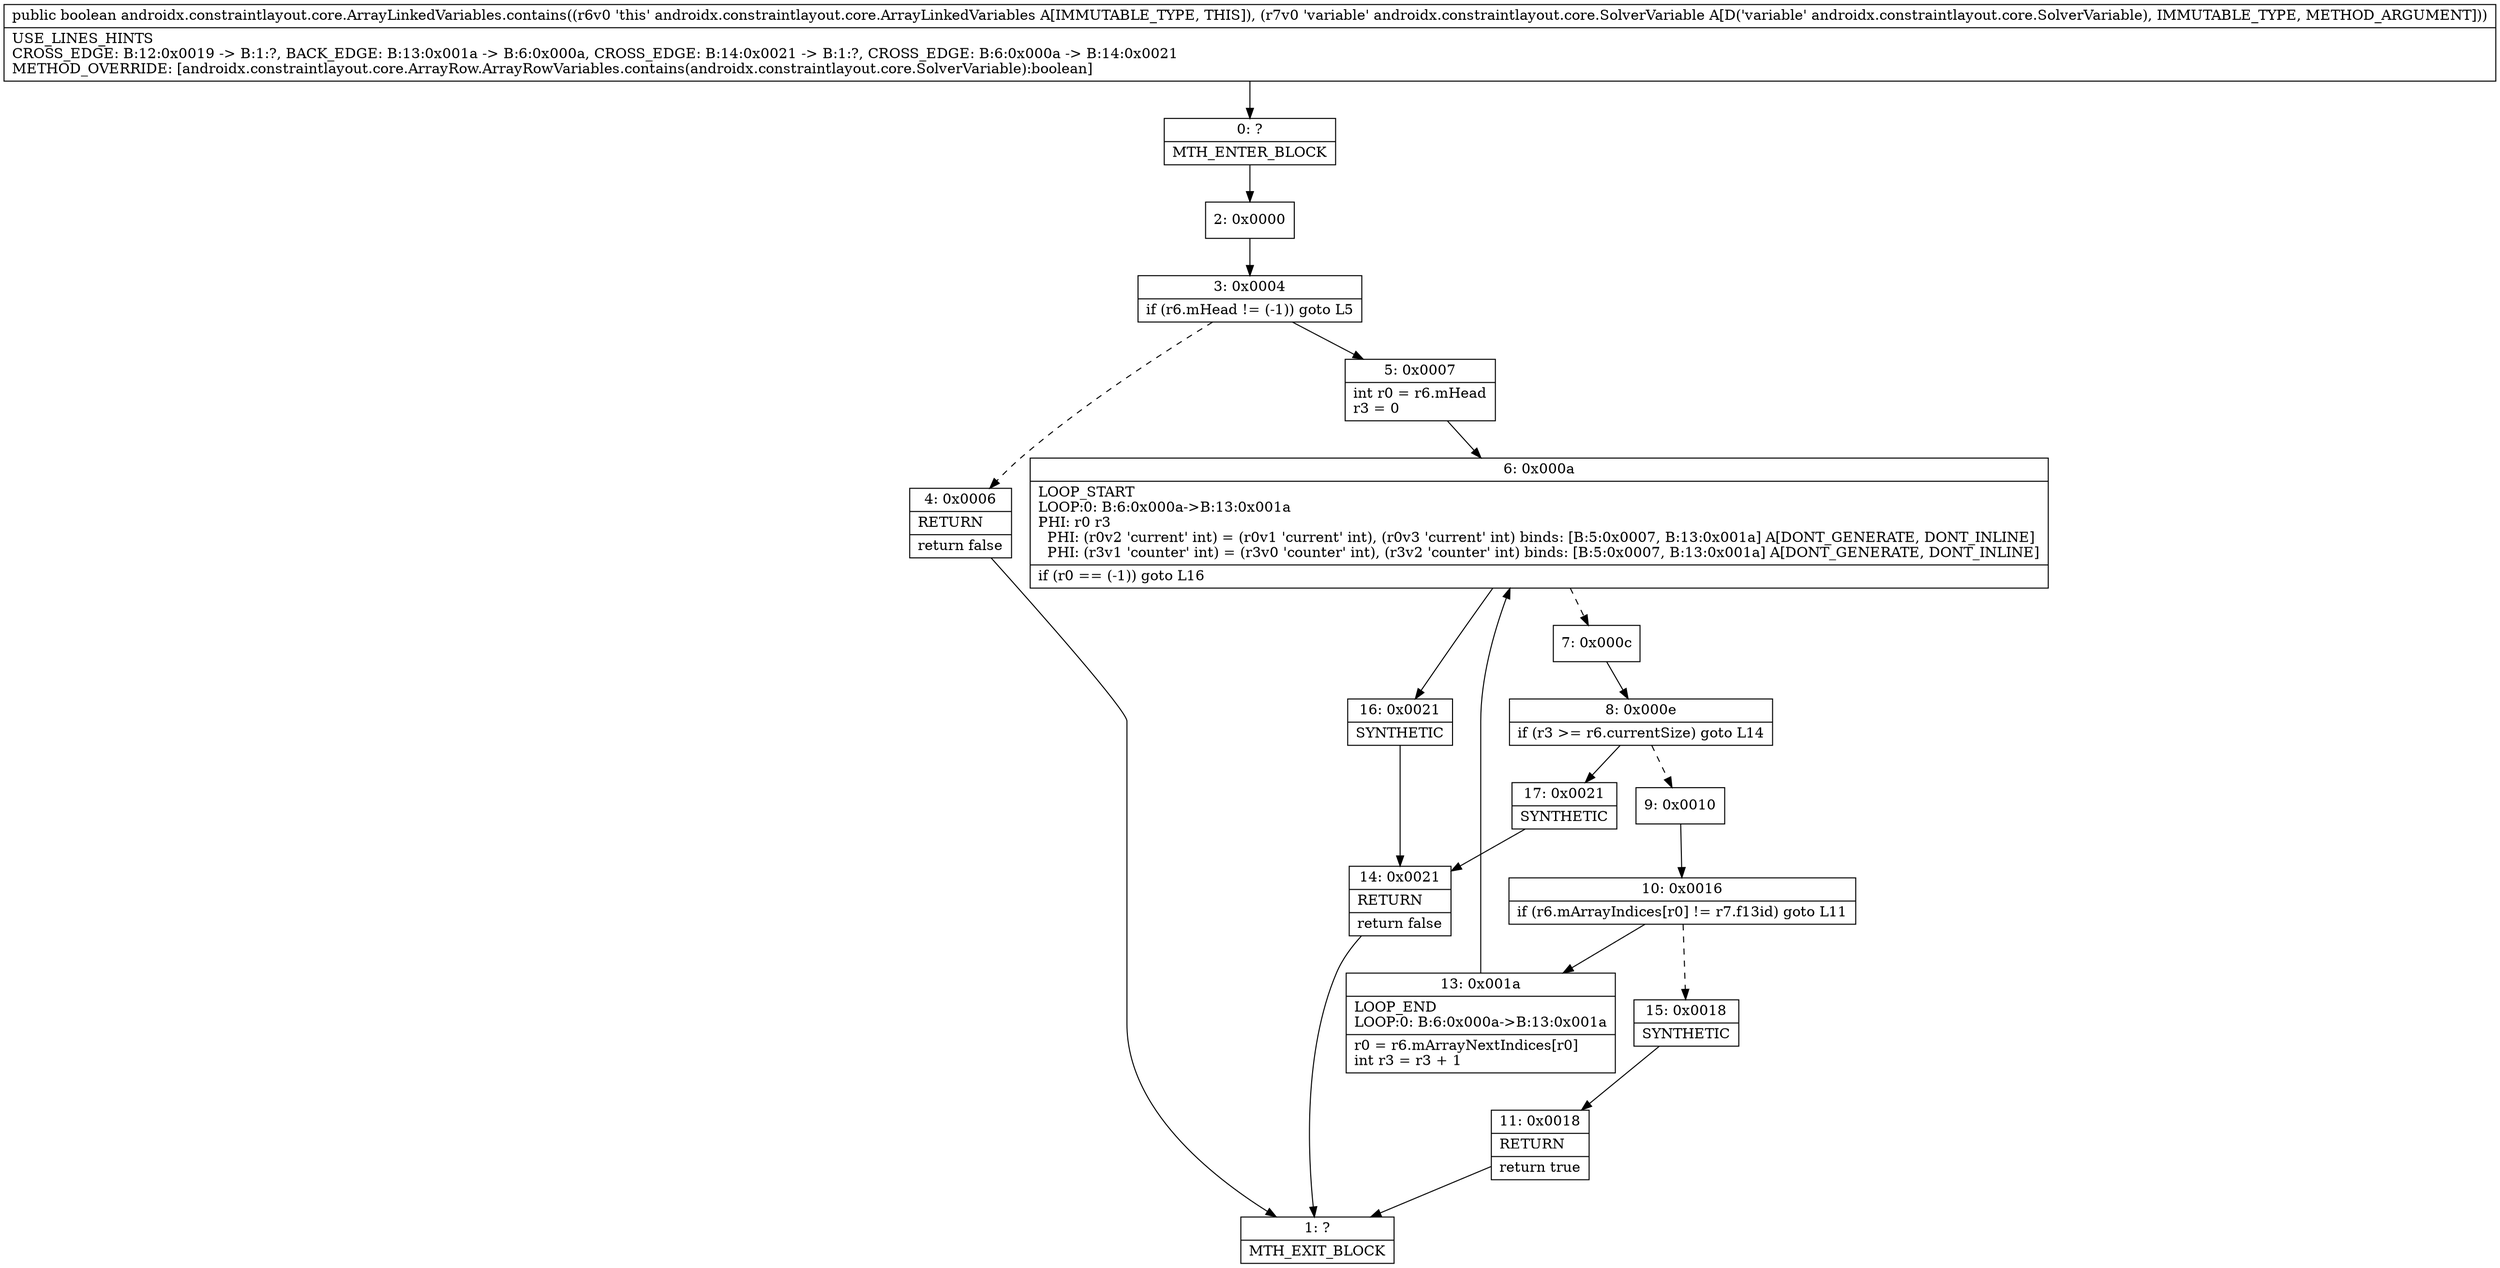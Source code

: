 digraph "CFG forandroidx.constraintlayout.core.ArrayLinkedVariables.contains(Landroidx\/constraintlayout\/core\/SolverVariable;)Z" {
Node_0 [shape=record,label="{0\:\ ?|MTH_ENTER_BLOCK\l}"];
Node_2 [shape=record,label="{2\:\ 0x0000}"];
Node_3 [shape=record,label="{3\:\ 0x0004|if (r6.mHead != (\-1)) goto L5\l}"];
Node_4 [shape=record,label="{4\:\ 0x0006|RETURN\l|return false\l}"];
Node_1 [shape=record,label="{1\:\ ?|MTH_EXIT_BLOCK\l}"];
Node_5 [shape=record,label="{5\:\ 0x0007|int r0 = r6.mHead\lr3 = 0\l}"];
Node_6 [shape=record,label="{6\:\ 0x000a|LOOP_START\lLOOP:0: B:6:0x000a\-\>B:13:0x001a\lPHI: r0 r3 \l  PHI: (r0v2 'current' int) = (r0v1 'current' int), (r0v3 'current' int) binds: [B:5:0x0007, B:13:0x001a] A[DONT_GENERATE, DONT_INLINE]\l  PHI: (r3v1 'counter' int) = (r3v0 'counter' int), (r3v2 'counter' int) binds: [B:5:0x0007, B:13:0x001a] A[DONT_GENERATE, DONT_INLINE]\l|if (r0 == (\-1)) goto L16\l}"];
Node_7 [shape=record,label="{7\:\ 0x000c}"];
Node_8 [shape=record,label="{8\:\ 0x000e|if (r3 \>= r6.currentSize) goto L14\l}"];
Node_9 [shape=record,label="{9\:\ 0x0010}"];
Node_10 [shape=record,label="{10\:\ 0x0016|if (r6.mArrayIndices[r0] != r7.f13id) goto L11\l}"];
Node_13 [shape=record,label="{13\:\ 0x001a|LOOP_END\lLOOP:0: B:6:0x000a\-\>B:13:0x001a\l|r0 = r6.mArrayNextIndices[r0]\lint r3 = r3 + 1\l}"];
Node_15 [shape=record,label="{15\:\ 0x0018|SYNTHETIC\l}"];
Node_11 [shape=record,label="{11\:\ 0x0018|RETURN\l|return true\l}"];
Node_17 [shape=record,label="{17\:\ 0x0021|SYNTHETIC\l}"];
Node_14 [shape=record,label="{14\:\ 0x0021|RETURN\l|return false\l}"];
Node_16 [shape=record,label="{16\:\ 0x0021|SYNTHETIC\l}"];
MethodNode[shape=record,label="{public boolean androidx.constraintlayout.core.ArrayLinkedVariables.contains((r6v0 'this' androidx.constraintlayout.core.ArrayLinkedVariables A[IMMUTABLE_TYPE, THIS]), (r7v0 'variable' androidx.constraintlayout.core.SolverVariable A[D('variable' androidx.constraintlayout.core.SolverVariable), IMMUTABLE_TYPE, METHOD_ARGUMENT]))  | USE_LINES_HINTS\lCROSS_EDGE: B:12:0x0019 \-\> B:1:?, BACK_EDGE: B:13:0x001a \-\> B:6:0x000a, CROSS_EDGE: B:14:0x0021 \-\> B:1:?, CROSS_EDGE: B:6:0x000a \-\> B:14:0x0021\lMETHOD_OVERRIDE: [androidx.constraintlayout.core.ArrayRow.ArrayRowVariables.contains(androidx.constraintlayout.core.SolverVariable):boolean]\l}"];
MethodNode -> Node_0;Node_0 -> Node_2;
Node_2 -> Node_3;
Node_3 -> Node_4[style=dashed];
Node_3 -> Node_5;
Node_4 -> Node_1;
Node_5 -> Node_6;
Node_6 -> Node_7[style=dashed];
Node_6 -> Node_16;
Node_7 -> Node_8;
Node_8 -> Node_9[style=dashed];
Node_8 -> Node_17;
Node_9 -> Node_10;
Node_10 -> Node_13;
Node_10 -> Node_15[style=dashed];
Node_13 -> Node_6;
Node_15 -> Node_11;
Node_11 -> Node_1;
Node_17 -> Node_14;
Node_14 -> Node_1;
Node_16 -> Node_14;
}


